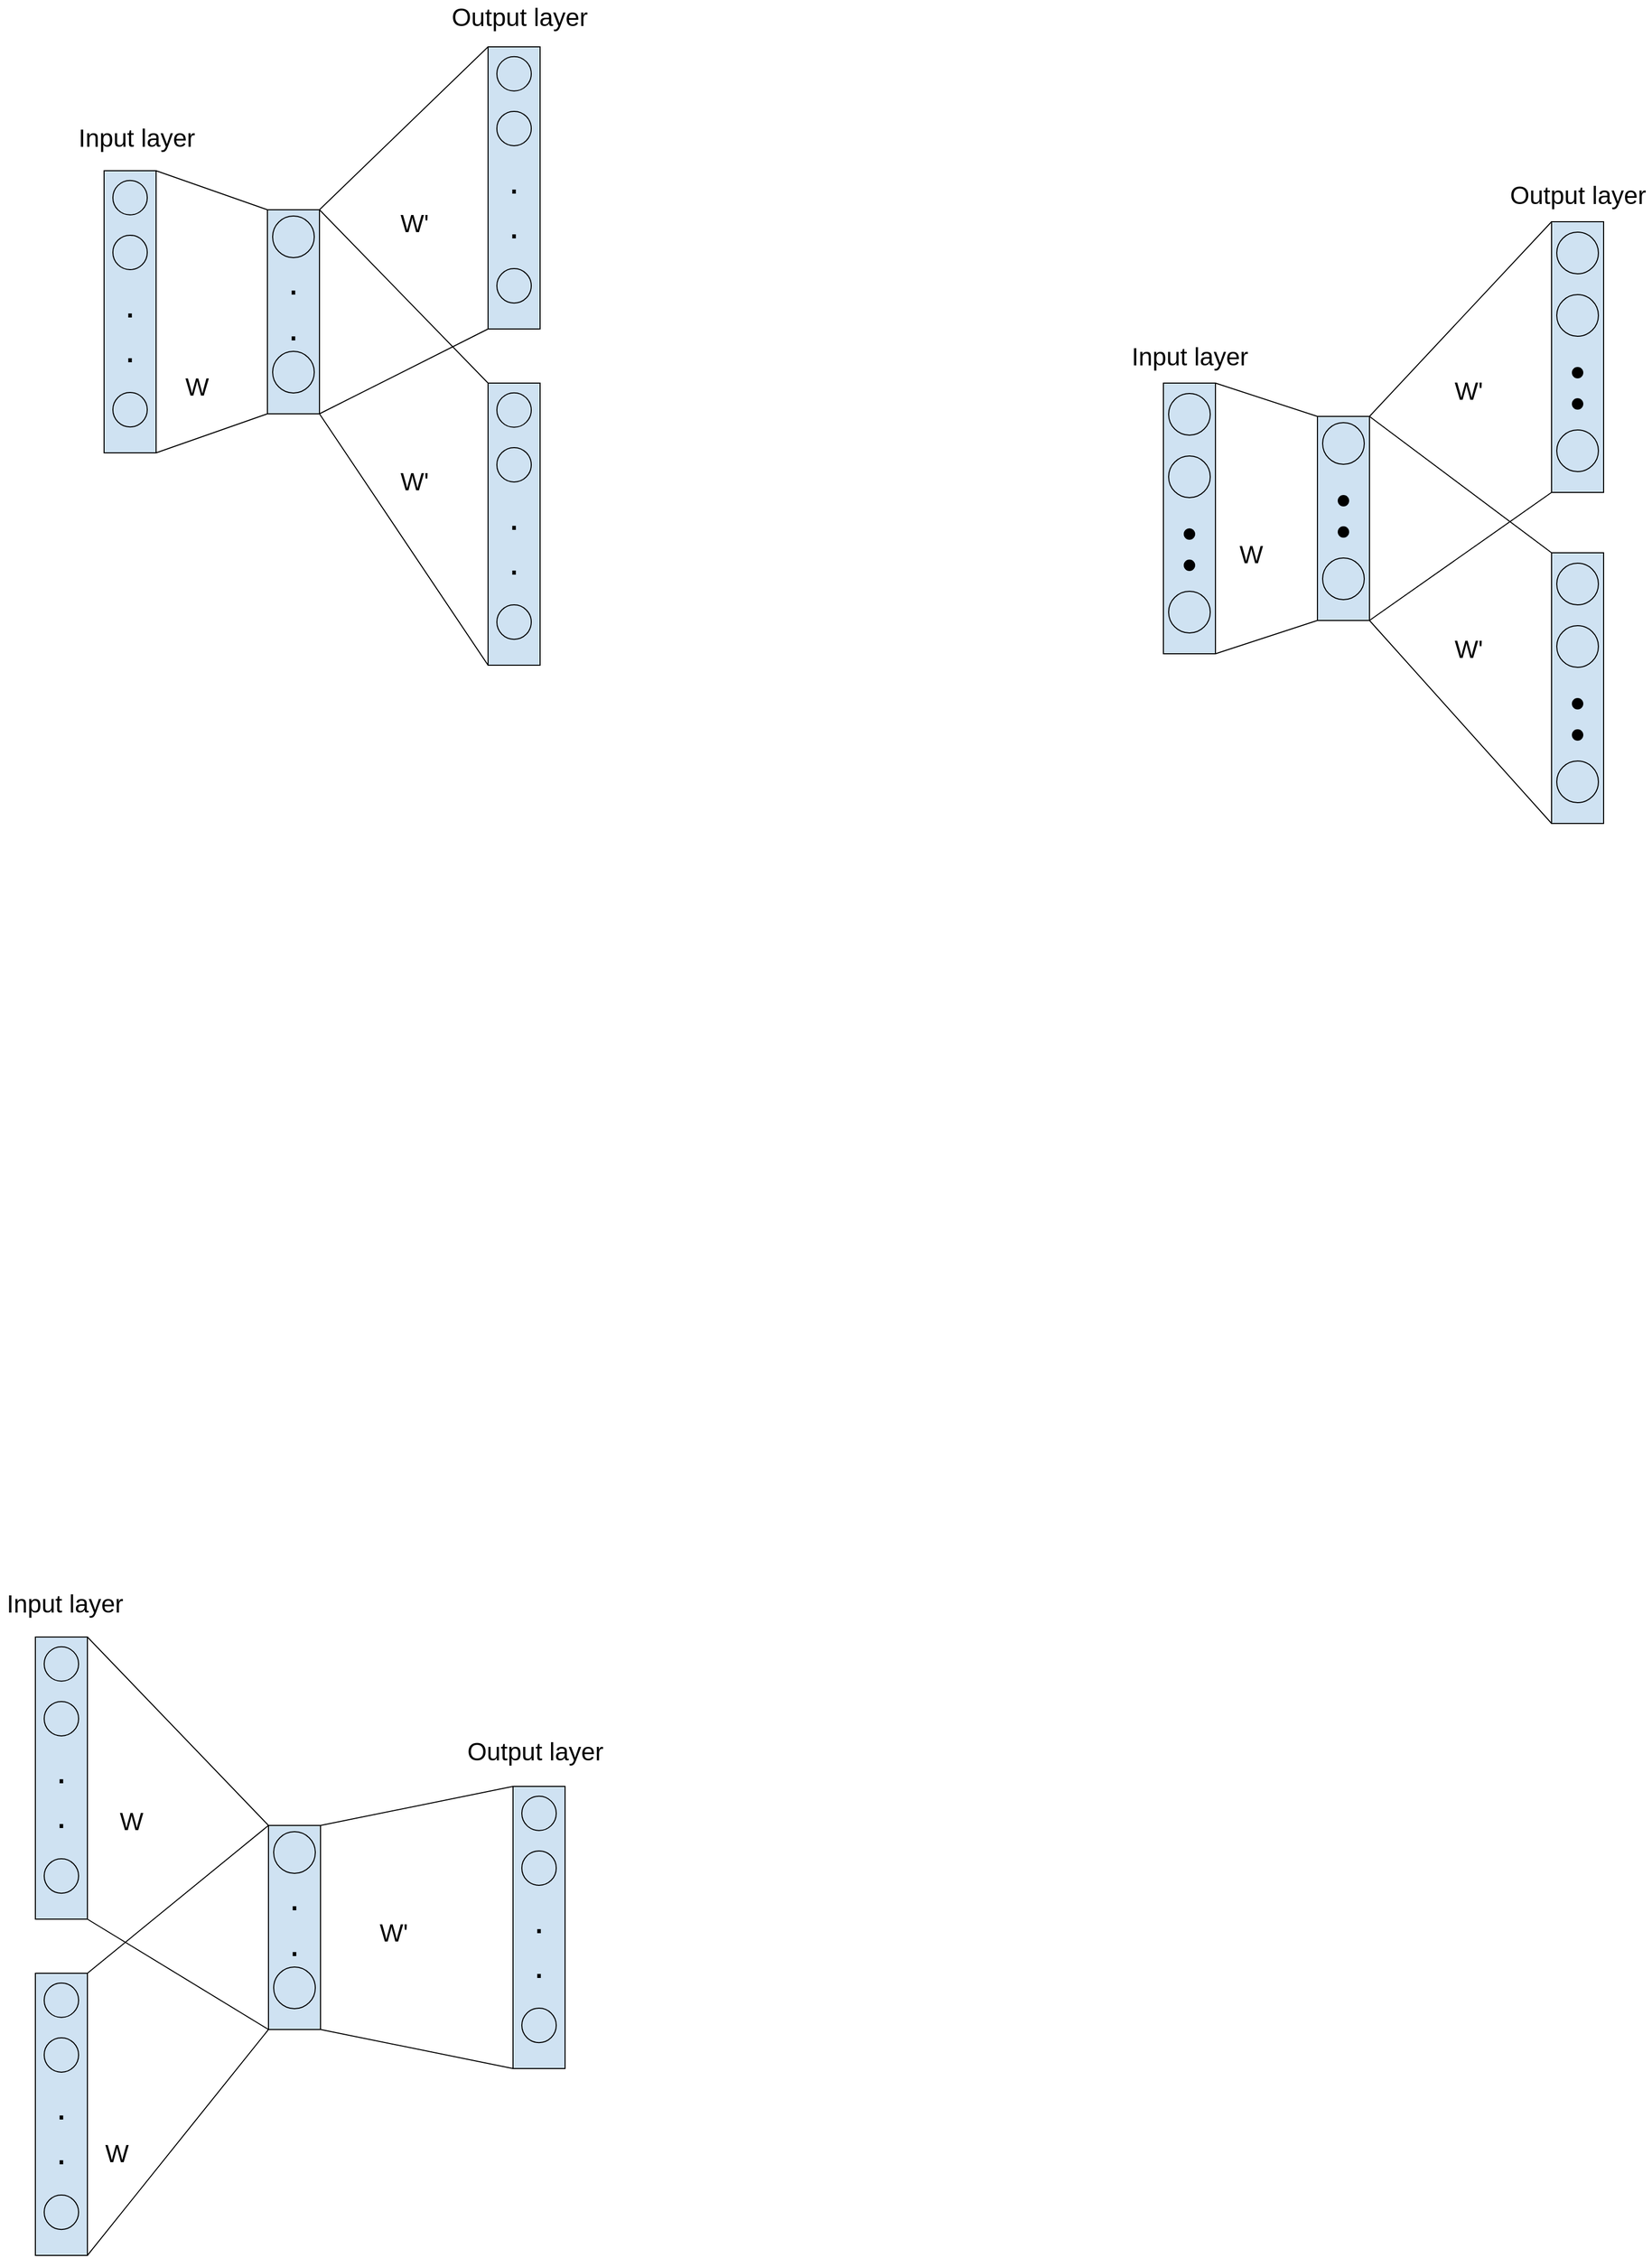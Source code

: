 <mxfile version="16.5.6" type="github">
  <diagram id="l4T4fhOrnfE5AkKF3f0c" name="Page-1">
    <mxGraphModel dx="1825" dy="1020" grid="0" gridSize="10" guides="1" tooltips="1" connect="1" arrows="1" fold="1" page="1" pageScale="1" pageWidth="827" pageHeight="1169" math="0" shadow="0">
      <root>
        <mxCell id="0" />
        <mxCell id="1" parent="0" />
        <mxCell id="J2HHeWsgrga7ZyG-hXfE-8" value="" style="group" vertex="1" connectable="0" parent="1">
          <mxGeometry x="1241" y="484" width="50" height="260" as="geometry" />
        </mxCell>
        <mxCell id="J2HHeWsgrga7ZyG-hXfE-1" value="" style="rounded=0;whiteSpace=wrap;html=1;fillColor=#CFE2F2;" vertex="1" parent="J2HHeWsgrga7ZyG-hXfE-8">
          <mxGeometry width="50" height="260" as="geometry" />
        </mxCell>
        <mxCell id="J2HHeWsgrga7ZyG-hXfE-2" value="" style="ellipse;whiteSpace=wrap;html=1;aspect=fixed;fillColor=#CFE2F2;" vertex="1" parent="J2HHeWsgrga7ZyG-hXfE-8">
          <mxGeometry x="5" y="10" width="40" height="40" as="geometry" />
        </mxCell>
        <mxCell id="J2HHeWsgrga7ZyG-hXfE-3" value="" style="ellipse;whiteSpace=wrap;html=1;aspect=fixed;gradientColor=none;fillColor=#000000;" vertex="1" parent="J2HHeWsgrga7ZyG-hXfE-8">
          <mxGeometry x="20" y="140" width="10" height="10" as="geometry" />
        </mxCell>
        <mxCell id="J2HHeWsgrga7ZyG-hXfE-4" value="" style="ellipse;whiteSpace=wrap;html=1;aspect=fixed;fillColor=#CFE2F2;" vertex="1" parent="J2HHeWsgrga7ZyG-hXfE-8">
          <mxGeometry x="5" y="70" width="40" height="40" as="geometry" />
        </mxCell>
        <mxCell id="J2HHeWsgrga7ZyG-hXfE-5" value="" style="ellipse;whiteSpace=wrap;html=1;aspect=fixed;gradientColor=none;fillColor=#000000;" vertex="1" parent="J2HHeWsgrga7ZyG-hXfE-8">
          <mxGeometry x="20" y="170" width="10" height="10" as="geometry" />
        </mxCell>
        <mxCell id="J2HHeWsgrga7ZyG-hXfE-7" value="" style="ellipse;whiteSpace=wrap;html=1;aspect=fixed;fillColor=#CFE2F2;" vertex="1" parent="J2HHeWsgrga7ZyG-hXfE-8">
          <mxGeometry x="5" y="200" width="40" height="40" as="geometry" />
        </mxCell>
        <mxCell id="J2HHeWsgrga7ZyG-hXfE-16" value="" style="group;fillColor=#FFFFFF;" vertex="1" connectable="0" parent="1">
          <mxGeometry x="1614" y="647" width="50" height="260" as="geometry" />
        </mxCell>
        <mxCell id="J2HHeWsgrga7ZyG-hXfE-17" value="" style="rounded=0;whiteSpace=wrap;html=1;fillColor=#CFE2F2;" vertex="1" parent="J2HHeWsgrga7ZyG-hXfE-16">
          <mxGeometry width="50" height="260" as="geometry" />
        </mxCell>
        <mxCell id="J2HHeWsgrga7ZyG-hXfE-18" value="" style="ellipse;whiteSpace=wrap;html=1;aspect=fixed;fillColor=#CFE2F2;" vertex="1" parent="J2HHeWsgrga7ZyG-hXfE-16">
          <mxGeometry x="5" y="10" width="40" height="40" as="geometry" />
        </mxCell>
        <mxCell id="J2HHeWsgrga7ZyG-hXfE-19" value="" style="ellipse;whiteSpace=wrap;html=1;aspect=fixed;gradientColor=none;fillColor=#000000;" vertex="1" parent="J2HHeWsgrga7ZyG-hXfE-16">
          <mxGeometry x="20" y="140" width="10" height="10" as="geometry" />
        </mxCell>
        <mxCell id="J2HHeWsgrga7ZyG-hXfE-20" value="" style="ellipse;whiteSpace=wrap;html=1;aspect=fixed;fillColor=#CFE2F2;" vertex="1" parent="J2HHeWsgrga7ZyG-hXfE-16">
          <mxGeometry x="5" y="70" width="40" height="40" as="geometry" />
        </mxCell>
        <mxCell id="J2HHeWsgrga7ZyG-hXfE-21" value="" style="ellipse;whiteSpace=wrap;html=1;aspect=fixed;gradientColor=none;fillColor=#000000;" vertex="1" parent="J2HHeWsgrga7ZyG-hXfE-16">
          <mxGeometry x="20" y="170" width="10" height="10" as="geometry" />
        </mxCell>
        <mxCell id="J2HHeWsgrga7ZyG-hXfE-22" value="" style="ellipse;whiteSpace=wrap;html=1;aspect=fixed;fillColor=#CFE2F2;" vertex="1" parent="J2HHeWsgrga7ZyG-hXfE-16">
          <mxGeometry x="5" y="200" width="40" height="40" as="geometry" />
        </mxCell>
        <mxCell id="J2HHeWsgrga7ZyG-hXfE-23" value="" style="group" vertex="1" connectable="0" parent="1">
          <mxGeometry x="1614" y="329" width="50" height="260" as="geometry" />
        </mxCell>
        <mxCell id="J2HHeWsgrga7ZyG-hXfE-24" value="" style="rounded=0;whiteSpace=wrap;html=1;fillColor=#CFE2F2;" vertex="1" parent="J2HHeWsgrga7ZyG-hXfE-23">
          <mxGeometry width="50" height="260" as="geometry" />
        </mxCell>
        <mxCell id="J2HHeWsgrga7ZyG-hXfE-25" value="" style="ellipse;whiteSpace=wrap;html=1;aspect=fixed;fillColor=#CFE2F2;" vertex="1" parent="J2HHeWsgrga7ZyG-hXfE-23">
          <mxGeometry x="5" y="10" width="40" height="40" as="geometry" />
        </mxCell>
        <mxCell id="J2HHeWsgrga7ZyG-hXfE-26" value="" style="ellipse;whiteSpace=wrap;html=1;aspect=fixed;gradientColor=none;fillColor=#000000;" vertex="1" parent="J2HHeWsgrga7ZyG-hXfE-23">
          <mxGeometry x="20" y="140" width="10" height="10" as="geometry" />
        </mxCell>
        <mxCell id="J2HHeWsgrga7ZyG-hXfE-27" value="" style="ellipse;whiteSpace=wrap;html=1;aspect=fixed;fillColor=#CFE2F2;" vertex="1" parent="J2HHeWsgrga7ZyG-hXfE-23">
          <mxGeometry x="5" y="70" width="40" height="40" as="geometry" />
        </mxCell>
        <mxCell id="J2HHeWsgrga7ZyG-hXfE-28" value="" style="ellipse;whiteSpace=wrap;html=1;aspect=fixed;gradientColor=none;fillColor=#000000;" vertex="1" parent="J2HHeWsgrga7ZyG-hXfE-23">
          <mxGeometry x="20" y="170" width="10" height="10" as="geometry" />
        </mxCell>
        <mxCell id="J2HHeWsgrga7ZyG-hXfE-29" value="" style="ellipse;whiteSpace=wrap;html=1;aspect=fixed;fillColor=#CFE2F2;" vertex="1" parent="J2HHeWsgrga7ZyG-hXfE-23">
          <mxGeometry x="5" y="200" width="40" height="40" as="geometry" />
        </mxCell>
        <mxCell id="J2HHeWsgrga7ZyG-hXfE-48" value="" style="endArrow=none;html=1;rounded=0;fontSize=24;exitX=1;exitY=0;exitDx=0;exitDy=0;entryX=0;entryY=0;entryDx=0;entryDy=0;" edge="1" parent="1" source="J2HHeWsgrga7ZyG-hXfE-1" target="J2HHeWsgrga7ZyG-hXfE-10">
          <mxGeometry width="50" height="50" relative="1" as="geometry">
            <mxPoint x="1649" y="672" as="sourcePoint" />
            <mxPoint x="1811" y="610" as="targetPoint" />
          </mxGeometry>
        </mxCell>
        <mxCell id="J2HHeWsgrga7ZyG-hXfE-56" value="" style="endArrow=none;html=1;rounded=0;fontSize=24;exitX=1;exitY=1;exitDx=0;exitDy=0;entryX=0;entryY=1;entryDx=0;entryDy=0;" edge="1" parent="1" source="J2HHeWsgrga7ZyG-hXfE-1" target="J2HHeWsgrga7ZyG-hXfE-10">
          <mxGeometry width="50" height="50" relative="1" as="geometry">
            <mxPoint x="1301.0" y="494" as="sourcePoint" />
            <mxPoint x="1421" y="526.0" as="targetPoint" />
          </mxGeometry>
        </mxCell>
        <mxCell id="J2HHeWsgrga7ZyG-hXfE-57" value="" style="endArrow=none;html=1;rounded=0;fontSize=24;entryX=0;entryY=0;entryDx=0;entryDy=0;exitX=1;exitY=0;exitDx=0;exitDy=0;" edge="1" parent="1" source="J2HHeWsgrga7ZyG-hXfE-10" target="J2HHeWsgrga7ZyG-hXfE-24">
          <mxGeometry width="50" height="50" relative="1" as="geometry">
            <mxPoint x="1534" y="630" as="sourcePoint" />
            <mxPoint x="1431" y="536.0" as="targetPoint" />
          </mxGeometry>
        </mxCell>
        <mxCell id="J2HHeWsgrga7ZyG-hXfE-58" value="" style="endArrow=none;html=1;rounded=0;fontSize=24;exitX=1;exitY=1;exitDx=0;exitDy=0;entryX=0;entryY=1;entryDx=0;entryDy=0;" edge="1" parent="1" source="J2HHeWsgrga7ZyG-hXfE-10" target="J2HHeWsgrga7ZyG-hXfE-24">
          <mxGeometry width="50" height="50" relative="1" as="geometry">
            <mxPoint x="1321.0" y="514" as="sourcePoint" />
            <mxPoint x="1441" y="546.0" as="targetPoint" />
          </mxGeometry>
        </mxCell>
        <mxCell id="J2HHeWsgrga7ZyG-hXfE-59" value="" style="endArrow=none;html=1;rounded=0;fontSize=24;exitX=1;exitY=0;exitDx=0;exitDy=0;entryX=0;entryY=0;entryDx=0;entryDy=0;" edge="1" parent="1" source="J2HHeWsgrga7ZyG-hXfE-10" target="J2HHeWsgrga7ZyG-hXfE-17">
          <mxGeometry width="50" height="50" relative="1" as="geometry">
            <mxPoint x="1331.0" y="524" as="sourcePoint" />
            <mxPoint x="1451" y="556.0" as="targetPoint" />
          </mxGeometry>
        </mxCell>
        <mxCell id="J2HHeWsgrga7ZyG-hXfE-60" value="" style="endArrow=none;html=1;rounded=0;fontSize=24;exitX=1;exitY=1;exitDx=0;exitDy=0;entryX=0;entryY=1;entryDx=0;entryDy=0;" edge="1" parent="1" source="J2HHeWsgrga7ZyG-hXfE-10" target="J2HHeWsgrga7ZyG-hXfE-17">
          <mxGeometry width="50" height="50" relative="1" as="geometry">
            <mxPoint x="1341.0" y="534" as="sourcePoint" />
            <mxPoint x="1461" y="566.0" as="targetPoint" />
          </mxGeometry>
        </mxCell>
        <mxCell id="J2HHeWsgrga7ZyG-hXfE-61" value="" style="group" vertex="1" connectable="0" parent="1">
          <mxGeometry x="1389" y="516" width="50" height="196" as="geometry" />
        </mxCell>
        <mxCell id="J2HHeWsgrga7ZyG-hXfE-38" value="" style="group;fillColor=#CFE2F2;container=0;" vertex="1" connectable="0" parent="J2HHeWsgrga7ZyG-hXfE-61">
          <mxGeometry width="50" height="196" as="geometry" />
        </mxCell>
        <mxCell id="J2HHeWsgrga7ZyG-hXfE-10" value="" style="rounded=0;whiteSpace=wrap;html=1;fillColor=#CFE2F2;" vertex="1" parent="J2HHeWsgrga7ZyG-hXfE-61">
          <mxGeometry width="50" height="196" as="geometry" />
        </mxCell>
        <mxCell id="J2HHeWsgrga7ZyG-hXfE-12" value="" style="ellipse;whiteSpace=wrap;html=1;aspect=fixed;gradientColor=none;fillColor=#000000;" vertex="1" parent="J2HHeWsgrga7ZyG-hXfE-61">
          <mxGeometry x="20" y="76" width="10" height="10" as="geometry" />
        </mxCell>
        <mxCell id="J2HHeWsgrga7ZyG-hXfE-13" value="" style="ellipse;whiteSpace=wrap;html=1;aspect=fixed;fillColor=#CFE2F2;" vertex="1" parent="J2HHeWsgrga7ZyG-hXfE-61">
          <mxGeometry x="5" y="6" width="40" height="40" as="geometry" />
        </mxCell>
        <mxCell id="J2HHeWsgrga7ZyG-hXfE-14" value="" style="ellipse;whiteSpace=wrap;html=1;aspect=fixed;gradientColor=none;fillColor=#000000;" vertex="1" parent="J2HHeWsgrga7ZyG-hXfE-61">
          <mxGeometry x="20" y="106" width="10" height="10" as="geometry" />
        </mxCell>
        <mxCell id="J2HHeWsgrga7ZyG-hXfE-15" value="" style="ellipse;whiteSpace=wrap;html=1;aspect=fixed;fillColor=#CFE2F2;" vertex="1" parent="J2HHeWsgrga7ZyG-hXfE-61">
          <mxGeometry x="5" y="136" width="40" height="40" as="geometry" />
        </mxCell>
        <mxCell id="J2HHeWsgrga7ZyG-hXfE-62" value="W" style="text;html=1;align=center;verticalAlign=middle;resizable=0;points=[];autosize=1;strokeColor=none;fillColor=none;fontSize=24;" vertex="1" parent="1">
          <mxGeometry x="1308" y="632" width="33" height="33" as="geometry" />
        </mxCell>
        <mxCell id="J2HHeWsgrga7ZyG-hXfE-63" value="W&#39;" style="text;html=1;align=center;verticalAlign=middle;resizable=0;points=[];autosize=1;strokeColor=none;fillColor=none;fontSize=24;" vertex="1" parent="1">
          <mxGeometry x="1515" y="475" width="37" height="33" as="geometry" />
        </mxCell>
        <mxCell id="J2HHeWsgrga7ZyG-hXfE-64" value="W&#39;" style="text;html=1;align=center;verticalAlign=middle;resizable=0;points=[];autosize=1;strokeColor=none;fillColor=none;fontSize=24;" vertex="1" parent="1">
          <mxGeometry x="1515" y="723" width="37" height="33" as="geometry" />
        </mxCell>
        <mxCell id="J2HHeWsgrga7ZyG-hXfE-65" value="Input layer" style="text;html=1;align=center;verticalAlign=middle;resizable=0;points=[];autosize=1;strokeColor=none;fillColor=none;fontSize=24;" vertex="1" parent="1">
          <mxGeometry x="1205" y="442.5" width="122" height="33" as="geometry" />
        </mxCell>
        <mxCell id="J2HHeWsgrga7ZyG-hXfE-66" value="Output layer" style="text;html=1;align=center;verticalAlign=middle;resizable=0;points=[];autosize=1;strokeColor=none;fillColor=none;fontSize=24;" vertex="1" parent="1">
          <mxGeometry x="1568.5" y="287" width="141" height="33" as="geometry" />
        </mxCell>
        <mxCell id="J2HHeWsgrga7ZyG-hXfE-87" value="" style="group" vertex="1" connectable="0" parent="1">
          <mxGeometry x="380" y="317.5" width="50" height="196" as="geometry" />
        </mxCell>
        <mxCell id="J2HHeWsgrga7ZyG-hXfE-88" value="" style="group;fillColor=#CFE2F2;container=0;" vertex="1" connectable="0" parent="J2HHeWsgrga7ZyG-hXfE-87">
          <mxGeometry width="50" height="196" as="geometry" />
        </mxCell>
        <mxCell id="J2HHeWsgrga7ZyG-hXfE-89" value="&lt;span style=&quot;font-size: 36px&quot;&gt;·&lt;br&gt;&lt;/span&gt;&lt;span style=&quot;font-size: 36px&quot;&gt;·&lt;/span&gt;" style="rounded=0;whiteSpace=wrap;html=1;fillColor=#CFE2F2;" vertex="1" parent="J2HHeWsgrga7ZyG-hXfE-87">
          <mxGeometry width="50" height="196" as="geometry" />
        </mxCell>
        <mxCell id="J2HHeWsgrga7ZyG-hXfE-90" value="" style="ellipse;whiteSpace=wrap;html=1;aspect=fixed;fillColor=#CFE2F2;" vertex="1" parent="J2HHeWsgrga7ZyG-hXfE-87">
          <mxGeometry x="5" y="6" width="40" height="40" as="geometry" />
        </mxCell>
        <mxCell id="J2HHeWsgrga7ZyG-hXfE-91" value="" style="ellipse;whiteSpace=wrap;html=1;aspect=fixed;fillColor=#CFE2F2;" vertex="1" parent="J2HHeWsgrga7ZyG-hXfE-87">
          <mxGeometry x="5" y="136" width="40" height="40" as="geometry" />
        </mxCell>
        <mxCell id="J2HHeWsgrga7ZyG-hXfE-102" value="" style="group" vertex="1" connectable="0" parent="1">
          <mxGeometry x="223" y="280" width="50" height="271" as="geometry" />
        </mxCell>
        <mxCell id="J2HHeWsgrga7ZyG-hXfE-71" value="&lt;span style=&quot;font-size: 36px&quot;&gt;&lt;br&gt;·&lt;br&gt;&lt;/span&gt;&lt;span style=&quot;font-size: 36px&quot;&gt;·&lt;br&gt;&lt;/span&gt;" style="rounded=0;whiteSpace=wrap;html=1;fillColor=#CFE2F2;" vertex="1" parent="J2HHeWsgrga7ZyG-hXfE-102">
          <mxGeometry width="50" height="271" as="geometry" />
        </mxCell>
        <mxCell id="J2HHeWsgrga7ZyG-hXfE-75" value="" style="ellipse;whiteSpace=wrap;html=1;aspect=fixed;fillColor=#CFE2F2;" vertex="1" parent="J2HHeWsgrga7ZyG-hXfE-102">
          <mxGeometry x="8.47" y="213.003" width="33.062" height="33.062" as="geometry" />
        </mxCell>
        <mxCell id="J2HHeWsgrga7ZyG-hXfE-100" value="" style="group" vertex="1" connectable="0" parent="J2HHeWsgrga7ZyG-hXfE-102">
          <mxGeometry x="5" y="9.337" width="40" height="141.607" as="geometry" />
        </mxCell>
        <mxCell id="J2HHeWsgrga7ZyG-hXfE-73" value="" style="ellipse;whiteSpace=wrap;html=1;aspect=fixed;fillColor=#CFE2F2;" vertex="1" parent="J2HHeWsgrga7ZyG-hXfE-100">
          <mxGeometry x="3.47" width="33.062" height="33.062" as="geometry" />
        </mxCell>
        <mxCell id="J2HHeWsgrga7ZyG-hXfE-95" value="" style="ellipse;whiteSpace=wrap;html=1;aspect=fixed;fillColor=#CFE2F2;" vertex="1" parent="J2HHeWsgrga7ZyG-hXfE-100">
          <mxGeometry x="3.47" y="52.602" width="33.062" height="33.062" as="geometry" />
        </mxCell>
        <mxCell id="J2HHeWsgrga7ZyG-hXfE-103" value="" style="group" vertex="1" connectable="0" parent="1">
          <mxGeometry x="592" y="484" width="50" height="271" as="geometry" />
        </mxCell>
        <mxCell id="J2HHeWsgrga7ZyG-hXfE-104" value="&lt;span style=&quot;font-size: 36px&quot;&gt;&lt;br&gt;·&lt;br&gt;&lt;/span&gt;&lt;span style=&quot;font-size: 36px&quot;&gt;·&lt;br&gt;&lt;/span&gt;" style="rounded=0;whiteSpace=wrap;html=1;fillColor=#CFE2F2;" vertex="1" parent="J2HHeWsgrga7ZyG-hXfE-103">
          <mxGeometry width="50" height="271" as="geometry" />
        </mxCell>
        <mxCell id="J2HHeWsgrga7ZyG-hXfE-105" value="" style="ellipse;whiteSpace=wrap;html=1;aspect=fixed;fillColor=#CFE2F2;" vertex="1" parent="J2HHeWsgrga7ZyG-hXfE-103">
          <mxGeometry x="8.47" y="213.003" width="33.062" height="33.062" as="geometry" />
        </mxCell>
        <mxCell id="J2HHeWsgrga7ZyG-hXfE-106" value="" style="group" vertex="1" connectable="0" parent="J2HHeWsgrga7ZyG-hXfE-103">
          <mxGeometry x="5" y="9.337" width="40" height="141.607" as="geometry" />
        </mxCell>
        <mxCell id="J2HHeWsgrga7ZyG-hXfE-107" value="" style="ellipse;whiteSpace=wrap;html=1;aspect=fixed;fillColor=#CFE2F2;" vertex="1" parent="J2HHeWsgrga7ZyG-hXfE-106">
          <mxGeometry x="3.47" width="33.062" height="33.062" as="geometry" />
        </mxCell>
        <mxCell id="J2HHeWsgrga7ZyG-hXfE-108" value="" style="ellipse;whiteSpace=wrap;html=1;aspect=fixed;fillColor=#CFE2F2;" vertex="1" parent="J2HHeWsgrga7ZyG-hXfE-106">
          <mxGeometry x="3.47" y="52.602" width="33.062" height="33.062" as="geometry" />
        </mxCell>
        <mxCell id="J2HHeWsgrga7ZyG-hXfE-109" value="" style="group" vertex="1" connectable="0" parent="1">
          <mxGeometry x="592" y="161" width="50" height="271" as="geometry" />
        </mxCell>
        <mxCell id="J2HHeWsgrga7ZyG-hXfE-110" value="&lt;span style=&quot;font-size: 36px&quot;&gt;&lt;br&gt;·&lt;br&gt;&lt;/span&gt;&lt;span style=&quot;font-size: 36px&quot;&gt;·&lt;br&gt;&lt;/span&gt;" style="rounded=0;whiteSpace=wrap;html=1;fillColor=#CFE2F2;" vertex="1" parent="J2HHeWsgrga7ZyG-hXfE-109">
          <mxGeometry width="50" height="271" as="geometry" />
        </mxCell>
        <mxCell id="J2HHeWsgrga7ZyG-hXfE-111" value="" style="ellipse;whiteSpace=wrap;html=1;aspect=fixed;fillColor=#CFE2F2;" vertex="1" parent="J2HHeWsgrga7ZyG-hXfE-109">
          <mxGeometry x="8.47" y="213.003" width="33.062" height="33.062" as="geometry" />
        </mxCell>
        <mxCell id="J2HHeWsgrga7ZyG-hXfE-112" value="" style="group" vertex="1" connectable="0" parent="J2HHeWsgrga7ZyG-hXfE-109">
          <mxGeometry x="5" y="9.337" width="40" height="141.607" as="geometry" />
        </mxCell>
        <mxCell id="J2HHeWsgrga7ZyG-hXfE-113" value="" style="ellipse;whiteSpace=wrap;html=1;aspect=fixed;fillColor=#CFE2F2;" vertex="1" parent="J2HHeWsgrga7ZyG-hXfE-112">
          <mxGeometry x="3.47" width="33.062" height="33.062" as="geometry" />
        </mxCell>
        <mxCell id="J2HHeWsgrga7ZyG-hXfE-114" value="" style="ellipse;whiteSpace=wrap;html=1;aspect=fixed;fillColor=#CFE2F2;" vertex="1" parent="J2HHeWsgrga7ZyG-hXfE-112">
          <mxGeometry x="3.47" y="52.602" width="33.062" height="33.062" as="geometry" />
        </mxCell>
        <mxCell id="J2HHeWsgrga7ZyG-hXfE-115" value="" style="endArrow=none;html=1;rounded=0;fontSize=36;exitX=1;exitY=0;exitDx=0;exitDy=0;entryX=0;entryY=0;entryDx=0;entryDy=0;" edge="1" parent="1" source="J2HHeWsgrga7ZyG-hXfE-71" target="J2HHeWsgrga7ZyG-hXfE-89">
          <mxGeometry width="50" height="50" relative="1" as="geometry">
            <mxPoint x="443" y="434" as="sourcePoint" />
            <mxPoint x="405" y="289" as="targetPoint" />
          </mxGeometry>
        </mxCell>
        <mxCell id="J2HHeWsgrga7ZyG-hXfE-122" value="" style="endArrow=none;html=1;rounded=0;fontSize=36;exitX=1;exitY=1;exitDx=0;exitDy=0;entryX=0;entryY=1;entryDx=0;entryDy=0;" edge="1" parent="1" source="J2HHeWsgrga7ZyG-hXfE-71" target="J2HHeWsgrga7ZyG-hXfE-89">
          <mxGeometry width="50" height="50" relative="1" as="geometry">
            <mxPoint x="283" y="290" as="sourcePoint" />
            <mxPoint x="382" y="338" as="targetPoint" />
          </mxGeometry>
        </mxCell>
        <mxCell id="J2HHeWsgrga7ZyG-hXfE-123" value="" style="endArrow=none;html=1;rounded=0;fontSize=36;exitX=1;exitY=0;exitDx=0;exitDy=0;entryX=0;entryY=0;entryDx=0;entryDy=0;" edge="1" parent="1" source="J2HHeWsgrga7ZyG-hXfE-89" target="J2HHeWsgrga7ZyG-hXfE-110">
          <mxGeometry width="50" height="50" relative="1" as="geometry">
            <mxPoint x="438" y="336" as="sourcePoint" />
            <mxPoint x="528" y="238" as="targetPoint" />
          </mxGeometry>
        </mxCell>
        <mxCell id="J2HHeWsgrga7ZyG-hXfE-125" value="" style="endArrow=none;html=1;rounded=0;fontSize=36;exitX=1;exitY=0;exitDx=0;exitDy=0;entryX=0;entryY=0;entryDx=0;entryDy=0;" edge="1" parent="1" source="J2HHeWsgrga7ZyG-hXfE-89" target="J2HHeWsgrga7ZyG-hXfE-104">
          <mxGeometry width="50" height="50" relative="1" as="geometry">
            <mxPoint x="458" y="356" as="sourcePoint" />
            <mxPoint x="572" y="508" as="targetPoint" />
          </mxGeometry>
        </mxCell>
        <mxCell id="J2HHeWsgrga7ZyG-hXfE-126" value="" style="endArrow=none;html=1;rounded=0;fontSize=36;exitX=1;exitY=1;exitDx=0;exitDy=0;entryX=0;entryY=1;entryDx=0;entryDy=0;" edge="1" parent="1" source="J2HHeWsgrga7ZyG-hXfE-89" target="J2HHeWsgrga7ZyG-hXfE-104">
          <mxGeometry width="50" height="50" relative="1" as="geometry">
            <mxPoint x="447" y="496" as="sourcePoint" />
            <mxPoint x="537" y="398" as="targetPoint" />
          </mxGeometry>
        </mxCell>
        <mxCell id="J2HHeWsgrga7ZyG-hXfE-124" value="" style="endArrow=none;html=1;rounded=0;fontSize=36;exitX=1;exitY=1;exitDx=0;exitDy=0;entryX=0;entryY=1;entryDx=0;entryDy=0;" edge="1" parent="1" source="J2HHeWsgrga7ZyG-hXfE-89" target="J2HHeWsgrga7ZyG-hXfE-110">
          <mxGeometry width="50" height="50" relative="1" as="geometry">
            <mxPoint x="417" y="529" as="sourcePoint" />
            <mxPoint x="507" y="431" as="targetPoint" />
          </mxGeometry>
        </mxCell>
        <mxCell id="J2HHeWsgrga7ZyG-hXfE-127" value="W" style="text;html=1;align=center;verticalAlign=middle;resizable=0;points=[];autosize=1;strokeColor=none;fillColor=none;fontSize=24;" vertex="1" parent="1">
          <mxGeometry x="295" y="471" width="33" height="33" as="geometry" />
        </mxCell>
        <mxCell id="J2HHeWsgrga7ZyG-hXfE-128" value="W&#39;" style="text;html=1;align=center;verticalAlign=middle;resizable=0;points=[];autosize=1;strokeColor=none;fillColor=none;fontSize=24;" vertex="1" parent="1">
          <mxGeometry x="502" y="314" width="37" height="33" as="geometry" />
        </mxCell>
        <mxCell id="J2HHeWsgrga7ZyG-hXfE-129" value="W&#39;" style="text;html=1;align=center;verticalAlign=middle;resizable=0;points=[];autosize=1;strokeColor=none;fillColor=none;fontSize=24;" vertex="1" parent="1">
          <mxGeometry x="502" y="562" width="37" height="33" as="geometry" />
        </mxCell>
        <mxCell id="J2HHeWsgrga7ZyG-hXfE-130" value="Input layer" style="text;html=1;align=center;verticalAlign=middle;resizable=0;points=[];autosize=1;strokeColor=none;fillColor=none;fontSize=24;" vertex="1" parent="1">
          <mxGeometry x="193" y="232" width="122" height="33" as="geometry" />
        </mxCell>
        <mxCell id="J2HHeWsgrga7ZyG-hXfE-131" value="Output layer" style="text;html=1;align=center;verticalAlign=middle;resizable=0;points=[];autosize=1;strokeColor=none;fillColor=none;fontSize=24;" vertex="1" parent="1">
          <mxGeometry x="551.5" y="116" width="141" height="33" as="geometry" />
        </mxCell>
        <mxCell id="J2HHeWsgrga7ZyG-hXfE-132" value="" style="group" vertex="1" connectable="0" parent="1">
          <mxGeometry x="381" y="1869.5" width="50" height="196" as="geometry" />
        </mxCell>
        <mxCell id="J2HHeWsgrga7ZyG-hXfE-133" value="" style="group;fillColor=#CFE2F2;container=0;" vertex="1" connectable="0" parent="J2HHeWsgrga7ZyG-hXfE-132">
          <mxGeometry width="50" height="196" as="geometry" />
        </mxCell>
        <mxCell id="J2HHeWsgrga7ZyG-hXfE-134" value="&lt;span style=&quot;font-size: 36px&quot;&gt;·&lt;br&gt;&lt;/span&gt;&lt;span style=&quot;font-size: 36px&quot;&gt;·&lt;/span&gt;" style="rounded=0;whiteSpace=wrap;html=1;fillColor=#CFE2F2;" vertex="1" parent="J2HHeWsgrga7ZyG-hXfE-132">
          <mxGeometry width="50" height="196" as="geometry" />
        </mxCell>
        <mxCell id="J2HHeWsgrga7ZyG-hXfE-135" value="" style="ellipse;whiteSpace=wrap;html=1;aspect=fixed;fillColor=#CFE2F2;" vertex="1" parent="J2HHeWsgrga7ZyG-hXfE-132">
          <mxGeometry x="5" y="6" width="40" height="40" as="geometry" />
        </mxCell>
        <mxCell id="J2HHeWsgrga7ZyG-hXfE-136" value="" style="ellipse;whiteSpace=wrap;html=1;aspect=fixed;fillColor=#CFE2F2;" vertex="1" parent="J2HHeWsgrga7ZyG-hXfE-132">
          <mxGeometry x="5" y="136" width="40" height="40" as="geometry" />
        </mxCell>
        <mxCell id="J2HHeWsgrga7ZyG-hXfE-137" value="" style="group" vertex="1" connectable="0" parent="1">
          <mxGeometry x="616" y="1832" width="50" height="271" as="geometry" />
        </mxCell>
        <mxCell id="J2HHeWsgrga7ZyG-hXfE-138" value="&lt;span style=&quot;font-size: 36px&quot;&gt;&lt;br&gt;·&lt;br&gt;&lt;/span&gt;&lt;span style=&quot;font-size: 36px&quot;&gt;·&lt;br&gt;&lt;/span&gt;" style="rounded=0;whiteSpace=wrap;html=1;fillColor=#CFE2F2;" vertex="1" parent="J2HHeWsgrga7ZyG-hXfE-137">
          <mxGeometry width="50" height="271" as="geometry" />
        </mxCell>
        <mxCell id="J2HHeWsgrga7ZyG-hXfE-139" value="" style="ellipse;whiteSpace=wrap;html=1;aspect=fixed;fillColor=#CFE2F2;" vertex="1" parent="J2HHeWsgrga7ZyG-hXfE-137">
          <mxGeometry x="8.47" y="213.003" width="33.062" height="33.062" as="geometry" />
        </mxCell>
        <mxCell id="J2HHeWsgrga7ZyG-hXfE-140" value="" style="group" vertex="1" connectable="0" parent="J2HHeWsgrga7ZyG-hXfE-137">
          <mxGeometry x="5" y="9.337" width="40" height="141.607" as="geometry" />
        </mxCell>
        <mxCell id="J2HHeWsgrga7ZyG-hXfE-141" value="" style="ellipse;whiteSpace=wrap;html=1;aspect=fixed;fillColor=#CFE2F2;" vertex="1" parent="J2HHeWsgrga7ZyG-hXfE-140">
          <mxGeometry x="3.47" width="33.062" height="33.062" as="geometry" />
        </mxCell>
        <mxCell id="J2HHeWsgrga7ZyG-hXfE-142" value="" style="ellipse;whiteSpace=wrap;html=1;aspect=fixed;fillColor=#CFE2F2;" vertex="1" parent="J2HHeWsgrga7ZyG-hXfE-140">
          <mxGeometry x="3.47" y="52.602" width="33.062" height="33.062" as="geometry" />
        </mxCell>
        <mxCell id="J2HHeWsgrga7ZyG-hXfE-143" value="" style="group" vertex="1" connectable="0" parent="1">
          <mxGeometry x="157" y="2011.5" width="50" height="271" as="geometry" />
        </mxCell>
        <mxCell id="J2HHeWsgrga7ZyG-hXfE-144" value="&lt;span style=&quot;font-size: 36px&quot;&gt;&lt;br&gt;·&lt;br&gt;&lt;/span&gt;&lt;span style=&quot;font-size: 36px&quot;&gt;·&lt;br&gt;&lt;/span&gt;" style="rounded=0;whiteSpace=wrap;html=1;fillColor=#CFE2F2;" vertex="1" parent="J2HHeWsgrga7ZyG-hXfE-143">
          <mxGeometry width="50" height="271" as="geometry" />
        </mxCell>
        <mxCell id="J2HHeWsgrga7ZyG-hXfE-145" value="" style="ellipse;whiteSpace=wrap;html=1;aspect=fixed;fillColor=#CFE2F2;" vertex="1" parent="J2HHeWsgrga7ZyG-hXfE-143">
          <mxGeometry x="8.47" y="213.003" width="33.062" height="33.062" as="geometry" />
        </mxCell>
        <mxCell id="J2HHeWsgrga7ZyG-hXfE-146" value="" style="group" vertex="1" connectable="0" parent="J2HHeWsgrga7ZyG-hXfE-143">
          <mxGeometry x="5" y="9.337" width="40" height="141.607" as="geometry" />
        </mxCell>
        <mxCell id="J2HHeWsgrga7ZyG-hXfE-147" value="" style="ellipse;whiteSpace=wrap;html=1;aspect=fixed;fillColor=#CFE2F2;" vertex="1" parent="J2HHeWsgrga7ZyG-hXfE-146">
          <mxGeometry x="3.47" width="33.062" height="33.062" as="geometry" />
        </mxCell>
        <mxCell id="J2HHeWsgrga7ZyG-hXfE-148" value="" style="ellipse;whiteSpace=wrap;html=1;aspect=fixed;fillColor=#CFE2F2;" vertex="1" parent="J2HHeWsgrga7ZyG-hXfE-146">
          <mxGeometry x="3.47" y="52.602" width="33.062" height="33.062" as="geometry" />
        </mxCell>
        <mxCell id="J2HHeWsgrga7ZyG-hXfE-149" value="" style="group" vertex="1" connectable="0" parent="1">
          <mxGeometry x="157" y="1688.5" width="50" height="271" as="geometry" />
        </mxCell>
        <mxCell id="J2HHeWsgrga7ZyG-hXfE-150" value="&lt;span style=&quot;font-size: 36px&quot;&gt;&lt;br&gt;·&lt;br&gt;&lt;/span&gt;&lt;span style=&quot;font-size: 36px&quot;&gt;·&lt;br&gt;&lt;/span&gt;" style="rounded=0;whiteSpace=wrap;html=1;fillColor=#CFE2F2;" vertex="1" parent="J2HHeWsgrga7ZyG-hXfE-149">
          <mxGeometry width="50" height="271" as="geometry" />
        </mxCell>
        <mxCell id="J2HHeWsgrga7ZyG-hXfE-151" value="" style="ellipse;whiteSpace=wrap;html=1;aspect=fixed;fillColor=#CFE2F2;" vertex="1" parent="J2HHeWsgrga7ZyG-hXfE-149">
          <mxGeometry x="8.47" y="213.003" width="33.062" height="33.062" as="geometry" />
        </mxCell>
        <mxCell id="J2HHeWsgrga7ZyG-hXfE-152" value="" style="group" vertex="1" connectable="0" parent="J2HHeWsgrga7ZyG-hXfE-149">
          <mxGeometry x="5" y="9.337" width="40" height="141.607" as="geometry" />
        </mxCell>
        <mxCell id="J2HHeWsgrga7ZyG-hXfE-153" value="" style="ellipse;whiteSpace=wrap;html=1;aspect=fixed;fillColor=#CFE2F2;" vertex="1" parent="J2HHeWsgrga7ZyG-hXfE-152">
          <mxGeometry x="3.47" width="33.062" height="33.062" as="geometry" />
        </mxCell>
        <mxCell id="J2HHeWsgrga7ZyG-hXfE-154" value="" style="ellipse;whiteSpace=wrap;html=1;aspect=fixed;fillColor=#CFE2F2;" vertex="1" parent="J2HHeWsgrga7ZyG-hXfE-152">
          <mxGeometry x="3.47" y="52.602" width="33.062" height="33.062" as="geometry" />
        </mxCell>
        <mxCell id="J2HHeWsgrga7ZyG-hXfE-155" value="" style="endArrow=none;html=1;rounded=0;fontSize=36;exitX=0;exitY=0;exitDx=0;exitDy=0;entryX=1;entryY=0;entryDx=0;entryDy=0;" edge="1" parent="1" source="J2HHeWsgrga7ZyG-hXfE-138" target="J2HHeWsgrga7ZyG-hXfE-134">
          <mxGeometry width="50" height="50" relative="1" as="geometry">
            <mxPoint x="8" y="1961.5" as="sourcePoint" />
            <mxPoint x="-30" y="1816.5" as="targetPoint" />
          </mxGeometry>
        </mxCell>
        <mxCell id="J2HHeWsgrga7ZyG-hXfE-156" value="" style="endArrow=none;html=1;rounded=0;fontSize=36;exitX=0;exitY=1;exitDx=0;exitDy=0;entryX=1;entryY=1;entryDx=0;entryDy=0;" edge="1" parent="1" source="J2HHeWsgrga7ZyG-hXfE-138" target="J2HHeWsgrga7ZyG-hXfE-134">
          <mxGeometry width="50" height="50" relative="1" as="geometry">
            <mxPoint x="-152" y="1817.5" as="sourcePoint" />
            <mxPoint x="-53" y="1865.5" as="targetPoint" />
          </mxGeometry>
        </mxCell>
        <mxCell id="J2HHeWsgrga7ZyG-hXfE-157" value="" style="endArrow=none;html=1;rounded=0;fontSize=36;exitX=0;exitY=0;exitDx=0;exitDy=0;entryX=1;entryY=0;entryDx=0;entryDy=0;" edge="1" parent="1" source="J2HHeWsgrga7ZyG-hXfE-134" target="J2HHeWsgrga7ZyG-hXfE-150">
          <mxGeometry width="50" height="50" relative="1" as="geometry">
            <mxPoint x="3" y="1863.5" as="sourcePoint" />
            <mxPoint x="93" y="1765.5" as="targetPoint" />
          </mxGeometry>
        </mxCell>
        <mxCell id="J2HHeWsgrga7ZyG-hXfE-158" value="" style="endArrow=none;html=1;rounded=0;fontSize=36;exitX=0;exitY=0;exitDx=0;exitDy=0;entryX=1;entryY=0;entryDx=0;entryDy=0;" edge="1" parent="1" source="J2HHeWsgrga7ZyG-hXfE-134" target="J2HHeWsgrga7ZyG-hXfE-144">
          <mxGeometry width="50" height="50" relative="1" as="geometry">
            <mxPoint x="23" y="1883.5" as="sourcePoint" />
            <mxPoint x="137" y="2035.5" as="targetPoint" />
          </mxGeometry>
        </mxCell>
        <mxCell id="J2HHeWsgrga7ZyG-hXfE-159" value="" style="endArrow=none;html=1;rounded=0;fontSize=36;exitX=0;exitY=1;exitDx=0;exitDy=0;entryX=1;entryY=1;entryDx=0;entryDy=0;" edge="1" parent="1" source="J2HHeWsgrga7ZyG-hXfE-134" target="J2HHeWsgrga7ZyG-hXfE-144">
          <mxGeometry width="50" height="50" relative="1" as="geometry">
            <mxPoint x="12" y="2023.5" as="sourcePoint" />
            <mxPoint x="102" y="1925.5" as="targetPoint" />
          </mxGeometry>
        </mxCell>
        <mxCell id="J2HHeWsgrga7ZyG-hXfE-160" value="" style="endArrow=none;html=1;rounded=0;fontSize=36;exitX=0;exitY=1;exitDx=0;exitDy=0;entryX=1;entryY=1;entryDx=0;entryDy=0;" edge="1" parent="1" source="J2HHeWsgrga7ZyG-hXfE-134" target="J2HHeWsgrga7ZyG-hXfE-150">
          <mxGeometry width="50" height="50" relative="1" as="geometry">
            <mxPoint x="-18" y="2056.5" as="sourcePoint" />
            <mxPoint x="72" y="1958.5" as="targetPoint" />
          </mxGeometry>
        </mxCell>
        <mxCell id="J2HHeWsgrga7ZyG-hXfE-161" value="W" style="text;html=1;align=center;verticalAlign=middle;resizable=0;points=[];autosize=1;strokeColor=none;fillColor=none;fontSize=24;" vertex="1" parent="1">
          <mxGeometry x="232" y="1849" width="33" height="33" as="geometry" />
        </mxCell>
        <mxCell id="J2HHeWsgrga7ZyG-hXfE-162" value="W&#39;" style="text;html=1;align=center;verticalAlign=middle;resizable=0;points=[];autosize=1;strokeColor=none;fillColor=none;fontSize=24;" vertex="1" parent="1">
          <mxGeometry x="482" y="1956" width="37" height="33" as="geometry" />
        </mxCell>
        <mxCell id="J2HHeWsgrga7ZyG-hXfE-164" value="Input layer" style="text;html=1;align=center;verticalAlign=middle;resizable=0;points=[];autosize=1;strokeColor=none;fillColor=none;fontSize=24;" vertex="1" parent="1">
          <mxGeometry x="123.5" y="1640" width="122" height="33" as="geometry" />
        </mxCell>
        <mxCell id="J2HHeWsgrga7ZyG-hXfE-165" value="W" style="text;html=1;align=center;verticalAlign=middle;resizable=0;points=[];autosize=1;strokeColor=none;fillColor=none;fontSize=24;" vertex="1" parent="1">
          <mxGeometry x="218" y="2168" width="33" height="33" as="geometry" />
        </mxCell>
        <mxCell id="J2HHeWsgrga7ZyG-hXfE-166" value="Output layer" style="text;html=1;align=center;verticalAlign=middle;resizable=0;points=[];autosize=1;strokeColor=none;fillColor=none;fontSize=24;" vertex="1" parent="1">
          <mxGeometry x="566" y="1782" width="141" height="33" as="geometry" />
        </mxCell>
      </root>
    </mxGraphModel>
  </diagram>
</mxfile>
